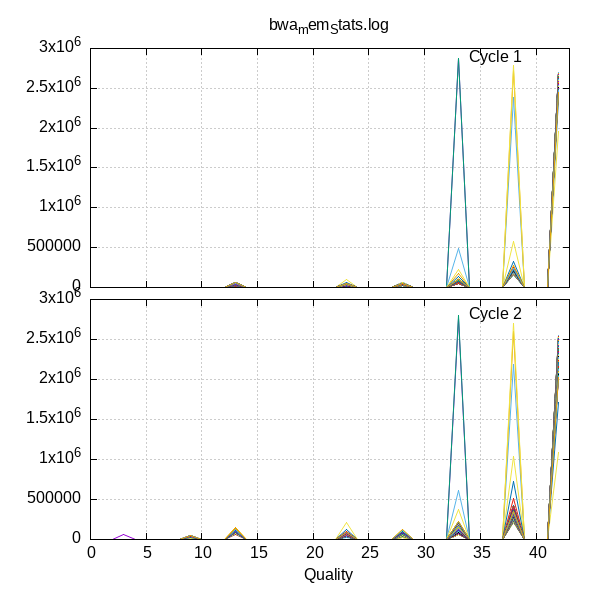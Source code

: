
            set terminal png size 600,600 truecolor
            set output "bwa_mem_Stats/bwa_mem_Stats-quals3.png"
            set grid xtics ytics y2tics back lc rgb "#cccccc"
            set multiplot
             set rmargin 0; set lmargin 0; set tmargin 0; set bmargin 0; set origin 0.15,0.52; set size 0.8,0.4
            set title "bwa_mem_Stats.log"
            set ylabel "Frequency (fwd reads)"
            set label "Cycle 1" at 33+1,2876919
            unset xlabel
            set xrange [0:43]
            set format x ""
        plot '-' using 1:2 with lines t '','-' using 1:2 with lines t '','-' using 1:2 with lines t '','-' using 1:2 with lines t '','-' using 1:2 with lines t '','-' using 1:2 with lines t '','-' using 1:2 with lines t '','-' using 1:2 with lines t '','-' using 1:2 with lines t '','-' using 1:2 with lines t '','-' using 1:2 with lines t '','-' using 1:2 with lines t '','-' using 1:2 with lines t '','-' using 1:2 with lines t '','-' using 1:2 with lines t '','-' using 1:2 with lines t '','-' using 1:2 with lines t '','-' using 1:2 with lines t '','-' using 1:2 with lines t '','-' using 1:2 with lines t '','-' using 1:2 with lines t '','-' using 1:2 with lines t '','-' using 1:2 with lines t '','-' using 1:2 with lines t '','-' using 1:2 with lines t '','-' using 1:2 with lines t '','-' using 1:2 with lines t '','-' using 1:2 with lines t '','-' using 1:2 with lines t '','-' using 1:2 with lines t '','-' using 1:2 with lines t '','-' using 1:2 with lines t '','-' using 1:2 with lines t '','-' using 1:2 with lines t '','-' using 1:2 with lines t '','-' using 1:2 with lines t '','-' using 1:2 with lines t '','-' using 1:2 with lines t '','-' using 1:2 with lines t '','-' using 1:2 with lines t '','-' using 1:2 with lines t '','-' using 1:2 with lines t '','-' using 1:2 with lines t '','-' using 1:2 with lines t '','-' using 1:2 with lines t '','-' using 1:2 with lines t '','-' using 1:2 with lines t '','-' using 1:2 with lines t '','-' using 1:2 with lines t '','-' using 1:2 with lines t '','-' using 1:2 with lines t '','-' using 1:2 with lines t '','-' using 1:2 with lines t '','-' using 1:2 with lines t '','-' using 1:2 with lines t '','-' using 1:2 with lines t '','-' using 1:2 with lines t '','-' using 1:2 with lines t '','-' using 1:2 with lines t '','-' using 1:2 with lines t '','-' using 1:2 with lines t '','-' using 1:2 with lines t '','-' using 1:2 with lines t '','-' using 1:2 with lines t '','-' using 1:2 with lines t '','-' using 1:2 with lines t '','-' using 1:2 with lines t '','-' using 1:2 with lines t '','-' using 1:2 with lines t '','-' using 1:2 with lines t '','-' using 1:2 with lines t '','-' using 1:2 with lines t '','-' using 1:2 with lines t '','-' using 1:2 with lines t '','-' using 1:2 with lines t '','-' using 1:2 with lines t '','-' using 1:2 with lines t '','-' using 1:2 with lines t '','-' using 1:2 with lines t '','-' using 1:2 with lines t '','-' using 1:2 with lines t '','-' using 1:2 with lines t '','-' using 1:2 with lines t '','-' using 1:2 with lines t '','-' using 1:2 with lines t '','-' using 1:2 with lines t '','-' using 1:2 with lines t '','-' using 1:2 with lines t '','-' using 1:2 with lines t '','-' using 1:2 with lines t '','-' using 1:2 with lines t '','-' using 1:2 with lines t '','-' using 1:2 with lines t '','-' using 1:2 with lines t '','-' using 1:2 with lines t '','-' using 1:2 with lines t '','-' using 1:2 with lines t '','-' using 1:2 with lines t '','-' using 1:2 with lines t '','-' using 1:2 with lines t '','-' using 1:2 with lines t ''
1	0
2	0
3	0
4	0
5	0
6	0
7	0
8	0
9	0
10	0
11	0
12	0
13	40362
14	0
15	0
16	0
17	0
18	0
19	0
20	0
21	0
22	0
23	0
24	0
25	0
26	0
27	0
28	64838
29	0
30	0
31	0
32	0
33	2876919
34	0
35	0
36	0
37	0
38	2
39	0
40	0
41	0
42	0
end
1	0
2	0
3	5190
4	0
5	0
6	0
7	0
8	0
9	0
10	0
11	0
12	0
13	39357
14	0
15	0
16	0
17	0
18	0
19	0
20	0
21	0
22	0
23	0
24	0
25	0
26	0
27	0
28	65501
29	0
30	0
31	0
32	0
33	2872057
34	0
35	0
36	0
37	0
38	16
39	0
40	0
41	0
42	0
end
1	0
2	0
3	0
4	0
5	0
6	0
7	0
8	0
9	0
10	0
11	0
12	0
13	40295
14	0
15	0
16	0
17	0
18	0
19	0
20	0
21	0
22	0
23	19
24	0
25	0
26	0
27	0
28	68480
29	0
30	0
31	0
32	0
33	484991
34	0
35	0
36	0
37	0
38	2388336
39	0
40	0
41	0
42	0
end
1	0
2	0
3	0
4	0
5	0
6	0
7	0
8	0
9	0
10	0
11	0
12	0
13	30676
14	0
15	0
16	0
17	0
18	0
19	0
20	0
21	0
22	0
23	2610
24	0
25	0
26	0
27	0
28	51675
29	0
30	0
31	0
32	0
33	173907
34	0
35	0
36	0
37	0
38	2723253
39	0
40	0
41	0
42	0
end
1	0
2	0
3	0
4	0
5	0
6	0
7	0
8	0
9	0
10	0
11	0
12	0
13	27201
14	0
15	0
16	0
17	0
18	0
19	0
20	0
21	0
22	0
23	7853
24	0
25	0
26	0
27	0
28	40035
29	0
30	0
31	0
32	0
33	117767
34	0
35	0
36	0
37	0
38	2789265
39	0
40	0
41	0
42	0
end
1	0
2	0
3	0
4	0
5	0
6	0
7	0
8	0
9	0
10	0
11	0
12	0
13	19671
14	0
15	0
16	0
17	0
18	0
19	0
20	0
21	0
22	0
23	8241
24	0
25	0
26	0
27	0
28	30803
29	0
30	0
31	0
32	0
33	97341
34	0
35	0
36	0
37	0
38	237594
39	0
40	0
41	0
42	2588471
end
1	0
2	0
3	0
4	0
5	0
6	0
7	0
8	0
9	0
10	0
11	0
12	0
13	18008
14	0
15	0
16	0
17	0
18	0
19	0
20	0
21	0
22	0
23	12981
24	0
25	0
26	0
27	0
28	26803
29	0
30	0
31	0
32	0
33	79305
34	0
35	0
36	0
37	0
38	194889
39	0
40	0
41	0
42	2650135
end
1	0
2	0
3	0
4	0
5	0
6	0
7	0
8	0
9	0
10	0
11	0
12	0
13	19073
14	0
15	0
16	0
17	0
18	0
19	0
20	0
21	0
22	0
23	10209
24	0
25	0
26	0
27	0
28	26859
29	0
30	0
31	0
32	0
33	77992
34	0
35	0
36	0
37	0
38	187911
39	0
40	0
41	0
42	2660077
end
1	0
2	0
3	0
4	0
5	0
6	0
7	0
8	0
9	0
10	0
11	0
12	0
13	16513
14	0
15	0
16	0
17	0
18	0
19	0
20	0
21	0
22	0
23	17695
24	0
25	0
26	0
27	0
28	24966
29	0
30	0
31	0
32	0
33	67657
34	0
35	0
36	0
37	0
38	174651
39	0
40	0
41	0
42	2680639
end
1	0
2	0
3	0
4	0
5	0
6	0
7	0
8	0
9	0
10	0
11	0
12	0
13	15716
14	0
15	0
16	0
17	0
18	0
19	0
20	0
21	0
22	0
23	16598
24	0
25	0
26	0
27	0
28	24174
29	0
30	0
31	0
32	0
33	63115
34	0
35	0
36	0
37	0
38	168412
39	0
40	0
41	0
42	2694106
end
1	0
2	0
3	0
4	0
5	0
6	0
7	0
8	0
9	0
10	0
11	0
12	0
13	14918
14	0
15	0
16	0
17	0
18	0
19	0
20	0
21	0
22	0
23	16345
24	0
25	0
26	0
27	0
28	23748
29	0
30	0
31	0
32	0
33	62625
34	0
35	0
36	0
37	0
38	162975
39	0
40	0
41	0
42	2701510
end
1	0
2	0
3	0
4	0
5	0
6	0
7	0
8	0
9	0
10	0
11	0
12	0
13	16585
14	0
15	0
16	0
17	0
18	0
19	0
20	0
21	0
22	0
23	17262
24	0
25	0
26	0
27	0
28	25889
29	0
30	0
31	0
32	0
33	64327
34	0
35	0
36	0
37	0
38	168362
39	0
40	0
41	0
42	2689696
end
1	0
2	0
3	0
4	0
5	0
6	0
7	0
8	0
9	0
10	0
11	0
12	0
13	16100
14	0
15	0
16	0
17	0
18	0
19	0
20	0
21	0
22	0
23	17707
24	0
25	0
26	0
27	0
28	27602
29	0
30	0
31	0
32	0
33	62249
34	0
35	0
36	0
37	0
38	167351
39	0
40	0
41	0
42	2691112
end
1	0
2	0
3	0
4	0
5	0
6	0
7	0
8	0
9	0
10	0
11	0
12	0
13	16669
14	0
15	0
16	0
17	0
18	0
19	0
20	0
21	0
22	0
23	18587
24	0
25	0
26	0
27	0
28	31371
29	0
30	0
31	0
32	0
33	59826
34	0
35	0
36	0
37	0
38	168788
39	0
40	0
41	0
42	2686880
end
1	0
2	0
3	0
4	0
5	0
6	0
7	0
8	0
9	0
10	0
11	0
12	0
13	16679
14	0
15	0
16	0
17	0
18	0
19	0
20	0
21	0
22	0
23	19355
24	0
25	0
26	0
27	0
28	35257
29	0
30	0
31	0
32	0
33	56053
34	0
35	0
36	0
37	0
38	169750
39	0
40	0
41	0
42	2685027
end
1	0
2	0
3	0
4	0
5	0
6	0
7	0
8	0
9	0
10	0
11	0
12	0
13	16966
14	0
15	0
16	0
17	0
18	0
19	0
20	0
21	0
22	0
23	20014
24	0
25	0
26	0
27	0
28	36699
29	0
30	0
31	0
32	0
33	55093
34	0
35	0
36	0
37	0
38	171166
39	0
40	0
41	0
42	2682183
end
1	0
2	0
3	0
4	0
5	0
6	0
7	0
8	0
9	0
10	0
11	0
12	0
13	16631
14	0
15	0
16	0
17	0
18	0
19	0
20	0
21	0
22	0
23	19239
24	0
25	0
26	0
27	0
28	37162
29	0
30	0
31	0
32	0
33	53679
34	0
35	0
36	0
37	0
38	171139
39	0
40	0
41	0
42	2684271
end
1	0
2	0
3	63
4	0
5	0
6	0
7	0
8	0
9	0
10	0
11	0
12	0
13	17192
14	0
15	0
16	0
17	0
18	0
19	0
20	0
21	0
22	0
23	19688
24	0
25	0
26	0
27	0
28	37323
29	0
30	0
31	0
32	0
33	53322
34	0
35	0
36	0
37	0
38	170550
39	0
40	0
41	0
42	2683983
end
1	0
2	0
3	0
4	0
5	0
6	0
7	0
8	0
9	0
10	0
11	0
12	0
13	16843
14	0
15	0
16	0
17	0
18	0
19	0
20	0
21	0
22	0
23	19735
24	0
25	0
26	0
27	0
28	37312
29	0
30	0
31	0
32	0
33	53947
34	0
35	0
36	0
37	0
38	171741
39	0
40	0
41	0
42	2682543
end
1	0
2	0
3	0
4	0
5	0
6	0
7	0
8	0
9	0
10	0
11	0
12	0
13	17156
14	0
15	0
16	0
17	0
18	0
19	0
20	0
21	0
22	0
23	19785
24	0
25	0
26	0
27	0
28	37025
29	0
30	0
31	0
32	0
33	53584
34	0
35	0
36	0
37	0
38	171259
39	0
40	0
41	0
42	2683312
end
1	0
2	0
3	174
4	0
5	0
6	0
7	0
8	0
9	0
10	0
11	0
12	0
13	18551
14	0
15	0
16	0
17	0
18	0
19	0
20	0
21	0
22	0
23	20816
24	0
25	0
26	0
27	0
28	38887
29	0
30	0
31	0
32	0
33	55454
34	0
35	0
36	0
37	0
38	174651
39	0
40	0
41	0
42	2673588
end
1	0
2	0
3	0
4	0
5	0
6	0
7	0
8	0
9	0
10	0
11	0
12	0
13	17791
14	0
15	0
16	0
17	0
18	0
19	0
20	0
21	0
22	0
23	20453
24	0
25	0
26	0
27	0
28	37756
29	0
30	0
31	0
32	0
33	54344
34	0
35	0
36	0
37	0
38	174819
39	0
40	0
41	0
42	2676958
end
1	0
2	0
3	0
4	0
5	0
6	0
7	0
8	0
9	0
10	0
11	0
12	0
13	18258
14	0
15	0
16	0
17	0
18	0
19	0
20	0
21	0
22	0
23	20551
24	0
25	0
26	0
27	0
28	38256
29	0
30	0
31	0
32	0
33	55123
34	0
35	0
36	0
37	0
38	175268
39	0
40	0
41	0
42	2674665
end
1	0
2	0
3	0
4	0
5	0
6	0
7	0
8	0
9	0
10	0
11	0
12	0
13	19464
14	0
15	0
16	0
17	0
18	0
19	0
20	0
21	0
22	0
23	21214
24	0
25	0
26	0
27	0
28	39113
29	0
30	0
31	0
32	0
33	55922
34	0
35	0
36	0
37	0
38	177481
39	0
40	0
41	0
42	2668927
end
1	0
2	0
3	0
4	0
5	0
6	0
7	0
8	0
9	0
10	0
11	0
12	0
13	19312
14	0
15	0
16	0
17	0
18	0
19	0
20	0
21	0
22	0
23	21005
24	0
25	0
26	0
27	0
28	39498
29	0
30	0
31	0
32	0
33	55934
34	0
35	0
36	0
37	0
38	177820
39	0
40	0
41	0
42	2668552
end
1	0
2	0
3	0
4	0
5	0
6	0
7	0
8	0
9	0
10	0
11	0
12	0
13	25744
14	0
15	0
16	0
17	0
18	0
19	0
20	0
21	0
22	0
23	21071
24	0
25	0
26	0
27	0
28	38746
29	0
30	0
31	0
32	0
33	55406
34	0
35	0
36	0
37	0
38	176853
39	0
40	0
41	0
42	2664301
end
1	0
2	0
3	0
4	0
5	0
6	0
7	0
8	0
9	0
10	0
11	0
12	0
13	27184
14	0
15	0
16	0
17	0
18	0
19	0
20	0
21	0
22	0
23	22220
24	0
25	0
26	0
27	0
28	39304
29	0
30	0
31	0
32	0
33	55104
34	0
35	0
36	0
37	0
38	177057
39	0
40	0
41	0
42	2661252
end
1	0
2	0
3	0
4	0
5	0
6	0
7	0
8	0
9	0
10	0
11	0
12	0
13	27116
14	0
15	0
16	0
17	0
18	0
19	0
20	0
21	0
22	0
23	22727
24	0
25	0
26	0
27	0
28	39830
29	0
30	0
31	0
32	0
33	55594
34	0
35	0
36	0
37	0
38	178586
39	0
40	0
41	0
42	2658268
end
1	0
2	0
3	0
4	0
5	0
6	0
7	0
8	0
9	0
10	0
11	0
12	0
13	28085
14	0
15	0
16	0
17	0
18	0
19	0
20	0
21	0
22	0
23	22852
24	0
25	0
26	0
27	0
28	39784
29	0
30	0
31	0
32	0
33	55471
34	0
35	0
36	0
37	0
38	179294
39	0
40	0
41	0
42	2656635
end
1	0
2	0
3	0
4	0
5	0
6	0
7	0
8	0
9	0
10	0
11	0
12	0
13	29164
14	0
15	0
16	0
17	0
18	0
19	0
20	0
21	0
22	0
23	23786
24	0
25	0
26	0
27	0
28	41000
29	0
30	0
31	0
32	0
33	56425
34	0
35	0
36	0
37	0
38	182414
39	0
40	0
41	0
42	2649332
end
1	0
2	0
3	0
4	0
5	0
6	0
7	0
8	0
9	0
10	0
11	0
12	0
13	28942
14	0
15	0
16	0
17	0
18	0
19	0
20	0
21	0
22	0
23	23782
24	0
25	0
26	0
27	0
28	40542
29	0
30	0
31	0
32	0
33	56293
34	0
35	0
36	0
37	0
38	181642
39	0
40	0
41	0
42	2650920
end
1	0
2	0
3	0
4	0
5	0
6	0
7	0
8	0
9	0
10	0
11	0
12	0
13	31579
14	0
15	0
16	0
17	0
18	0
19	0
20	0
21	0
22	0
23	24342
24	0
25	0
26	0
27	0
28	41476
29	0
30	0
31	0
32	0
33	57068
34	0
35	0
36	0
37	0
38	183195
39	0
40	0
41	0
42	2644461
end
1	0
2	0
3	0
4	0
5	0
6	0
7	0
8	0
9	0
10	0
11	0
12	0
13	31022
14	0
15	0
16	0
17	0
18	0
19	0
20	0
21	0
22	0
23	24802
24	0
25	0
26	0
27	0
28	41964
29	0
30	0
31	0
32	0
33	57611
34	0
35	0
36	0
37	0
38	185465
39	0
40	0
41	0
42	2641257
end
1	0
2	0
3	0
4	0
5	0
6	0
7	0
8	0
9	0
10	0
11	0
12	0
13	30498
14	0
15	0
16	0
17	0
18	0
19	0
20	0
21	0
22	0
23	23965
24	0
25	0
26	0
27	0
28	41885
29	0
30	0
31	0
32	0
33	56997
34	0
35	0
36	0
37	0
38	184713
39	0
40	0
41	0
42	2644063
end
1	0
2	0
3	0
4	0
5	0
6	0
7	0
8	0
9	0
10	0
11	0
12	0
13	31574
14	0
15	0
16	0
17	0
18	0
19	0
20	0
21	0
22	0
23	24800
24	0
25	0
26	0
27	0
28	42218
29	0
30	0
31	0
32	0
33	57679
34	0
35	0
36	0
37	0
38	185378
39	0
40	0
41	0
42	2640472
end
1	0
2	0
3	0
4	0
5	0
6	0
7	0
8	0
9	0
10	0
11	0
12	0
13	32285
14	0
15	0
16	0
17	0
18	0
19	0
20	0
21	0
22	0
23	24878
24	0
25	0
26	0
27	0
28	42521
29	0
30	0
31	0
32	0
33	58116
34	0
35	0
36	0
37	0
38	187353
39	0
40	0
41	0
42	2636968
end
1	0
2	0
3	0
4	0
5	0
6	0
7	0
8	0
9	0
10	0
11	0
12	0
13	32344
14	0
15	0
16	0
17	0
18	0
19	0
20	0
21	0
22	0
23	25080
24	0
25	0
26	0
27	0
28	42669
29	0
30	0
31	0
32	0
33	57644
34	0
35	0
36	0
37	0
38	186669
39	0
40	0
41	0
42	2637715
end
1	0
2	0
3	0
4	0
5	0
6	0
7	0
8	0
9	0
10	0
11	0
12	0
13	33640
14	0
15	0
16	0
17	0
18	0
19	0
20	0
21	0
22	0
23	25410
24	0
25	0
26	0
27	0
28	43103
29	0
30	0
31	0
32	0
33	57533
34	0
35	0
36	0
37	0
38	188269
39	0
40	0
41	0
42	2634166
end
1	0
2	0
3	0
4	0
5	0
6	0
7	0
8	0
9	0
10	0
11	0
12	0
13	33965
14	0
15	0
16	0
17	0
18	0
19	0
20	0
21	0
22	0
23	26032
24	0
25	0
26	0
27	0
28	43977
29	0
30	0
31	0
32	0
33	58107
34	0
35	0
36	0
37	0
38	190108
39	0
40	0
41	0
42	2629932
end
1	0
2	0
3	0
4	0
5	0
6	0
7	0
8	0
9	0
10	0
11	0
12	0
13	34327
14	0
15	0
16	0
17	0
18	0
19	0
20	0
21	0
22	0
23	26262
24	0
25	0
26	0
27	0
28	43815
29	0
30	0
31	0
32	0
33	58125
34	0
35	0
36	0
37	0
38	190165
39	0
40	0
41	0
42	2629427
end
1	0
2	0
3	0
4	0
5	0
6	0
7	0
8	0
9	0
10	0
11	0
12	0
13	35051
14	0
15	0
16	0
17	0
18	0
19	0
20	0
21	0
22	0
23	26283
24	0
25	0
26	0
27	0
28	44430
29	0
30	0
31	0
32	0
33	58181
34	0
35	0
36	0
37	0
38	190776
39	0
40	0
41	0
42	2627400
end
1	0
2	0
3	0
4	0
5	0
6	0
7	0
8	0
9	0
10	0
11	0
12	0
13	36168
14	0
15	0
16	0
17	0
18	0
19	0
20	0
21	0
22	0
23	26742
24	0
25	0
26	0
27	0
28	45209
29	0
30	0
31	0
32	0
33	58874
34	0
35	0
36	0
37	0
38	193586
39	0
40	0
41	0
42	2621542
end
1	0
2	0
3	0
4	0
5	0
6	0
7	0
8	0
9	0
10	0
11	0
12	0
13	35576
14	0
15	0
16	0
17	0
18	0
19	0
20	0
21	0
22	0
23	26844
24	0
25	0
26	0
27	0
28	45277
29	0
30	0
31	0
32	0
33	58571
34	0
35	0
36	0
37	0
38	194031
39	0
40	0
41	0
42	2621822
end
1	0
2	0
3	112
4	0
5	0
6	0
7	0
8	0
9	0
10	0
11	0
12	0
13	36305
14	0
15	0
16	0
17	0
18	0
19	0
20	0
21	0
22	0
23	26763
24	0
25	0
26	0
27	0
28	45450
29	0
30	0
31	0
32	0
33	59189
34	0
35	0
36	0
37	0
38	192998
39	0
40	0
41	0
42	2621304
end
1	0
2	0
3	0
4	0
5	0
6	0
7	0
8	0
9	0
10	0
11	0
12	0
13	36242
14	0
15	0
16	0
17	0
18	0
19	0
20	0
21	0
22	0
23	27041
24	0
25	0
26	0
27	0
28	45443
29	0
30	0
31	0
32	0
33	62049
34	0
35	0
36	0
37	0
38	190683
39	0
40	0
41	0
42	2620663
end
1	0
2	0
3	0
4	0
5	0
6	0
7	0
8	0
9	0
10	0
11	0
12	0
13	37132
14	0
15	0
16	0
17	0
18	0
19	0
20	0
21	0
22	0
23	27172
24	0
25	0
26	0
27	0
28	45802
29	0
30	0
31	0
32	0
33	67109
34	0
35	0
36	0
37	0
38	187142
39	0
40	0
41	0
42	2617764
end
1	0
2	0
3	0
4	0
5	0
6	0
7	0
8	0
9	0
10	0
11	0
12	0
13	38214
14	0
15	0
16	0
17	0
18	0
19	0
20	0
21	0
22	0
23	27420
24	0
25	0
26	0
27	0
28	46321
29	0
30	0
31	0
32	0
33	68081
34	0
35	0
36	0
37	0
38	188577
39	0
40	0
41	0
42	2613508
end
1	0
2	0
3	0
4	0
5	0
6	0
7	0
8	0
9	0
10	0
11	0
12	0
13	38123
14	0
15	0
16	0
17	0
18	0
19	0
20	0
21	0
22	0
23	27684
24	0
25	0
26	0
27	0
28	46457
29	0
30	0
31	0
32	0
33	69274
34	0
35	0
36	0
37	0
38	188790
39	0
40	0
41	0
42	2611793
end
1	0
2	0
3	0
4	0
5	0
6	0
7	0
8	0
9	0
10	0
11	0
12	0
13	39092
14	0
15	0
16	0
17	0
18	0
19	0
20	0
21	0
22	0
23	28084
24	0
25	0
26	0
27	0
28	46779
29	0
30	0
31	0
32	0
33	70475
34	0
35	0
36	0
37	0
38	190251
39	0
40	0
41	0
42	2607440
end
1	0
2	0
3	0
4	0
5	0
6	0
7	0
8	0
9	0
10	0
11	0
12	0
13	38819
14	0
15	0
16	0
17	0
18	0
19	0
20	0
21	0
22	0
23	27871
24	0
25	0
26	0
27	0
28	46974
29	0
30	0
31	0
32	0
33	70307
34	0
35	0
36	0
37	0
38	189113
39	0
40	0
41	0
42	2609037
end
1	0
2	0
3	0
4	0
5	0
6	0
7	0
8	0
9	0
10	0
11	0
12	0
13	40410
14	0
15	0
16	0
17	0
18	0
19	0
20	0
21	0
22	0
23	28264
24	0
25	0
26	0
27	0
28	47306
29	0
30	0
31	0
32	0
33	70755
34	0
35	0
36	0
37	0
38	190782
39	0
40	0
41	0
42	2604604
end
1	0
2	0
3	0
4	0
5	0
6	0
7	0
8	0
9	0
10	0
11	0
12	0
13	40550
14	0
15	0
16	0
17	0
18	0
19	0
20	0
21	0
22	0
23	28996
24	0
25	0
26	0
27	0
28	47324
29	0
30	0
31	0
32	0
33	70837
34	0
35	0
36	0
37	0
38	191411
39	0
40	0
41	0
42	2603003
end
1	0
2	0
3	0
4	0
5	0
6	0
7	0
8	0
9	0
10	0
11	0
12	0
13	41680
14	0
15	0
16	0
17	0
18	0
19	0
20	0
21	0
22	0
23	28858
24	0
25	0
26	0
27	0
28	48045
29	0
30	0
31	0
32	0
33	71485
34	0
35	0
36	0
37	0
38	193209
39	0
40	0
41	0
42	2598844
end
1	0
2	0
3	719
4	0
5	0
6	0
7	0
8	0
9	0
10	0
11	0
12	0
13	44081
14	0
15	0
16	0
17	0
18	0
19	0
20	0
21	0
22	0
23	30397
24	0
25	0
26	0
27	0
28	50011
29	0
30	0
31	0
32	0
33	73668
34	0
35	0
36	0
37	0
38	198246
39	0
40	0
41	0
42	2584999
end
1	0
2	0
3	0
4	0
5	0
6	0
7	0
8	0
9	0
10	0
11	0
12	0
13	43198
14	0
15	0
16	0
17	0
18	0
19	0
20	0
21	0
22	0
23	30499
24	0
25	0
26	0
27	0
28	49822
29	0
30	0
31	0
32	0
33	73588
34	0
35	0
36	0
37	0
38	198601
39	0
40	0
41	0
42	2586413
end
1	0
2	0
3	0
4	0
5	0
6	0
7	0
8	0
9	0
10	0
11	0
12	0
13	43716
14	0
15	0
16	0
17	0
18	0
19	0
20	0
21	0
22	0
23	30150
24	0
25	0
26	0
27	0
28	49904
29	0
30	0
31	0
32	0
33	74023
34	0
35	0
36	0
37	0
38	198945
39	0
40	0
41	0
42	2585383
end
1	0
2	0
3	0
4	0
5	0
6	0
7	0
8	0
9	0
10	0
11	0
12	0
13	43553
14	0
15	0
16	0
17	0
18	0
19	0
20	0
21	0
22	0
23	30210
24	0
25	0
26	0
27	0
28	49326
29	0
30	0
31	0
32	0
33	77231
34	0
35	0
36	0
37	0
38	194700
39	0
40	0
41	0
42	2587101
end
1	0
2	0
3	19
4	0
5	0
6	0
7	0
8	0
9	0
10	0
11	0
12	0
13	46537
14	0
15	0
16	0
17	0
18	0
19	0
20	0
21	0
22	0
23	31538
24	0
25	0
26	0
27	0
28	50857
29	0
30	0
31	0
32	0
33	80389
34	0
35	0
36	0
37	0
38	197467
39	0
40	0
41	0
42	2575314
end
1	0
2	0
3	0
4	0
5	0
6	0
7	0
8	0
9	0
10	0
11	0
12	0
13	46107
14	0
15	0
16	0
17	0
18	0
19	0
20	0
21	0
22	0
23	31749
24	0
25	0
26	0
27	0
28	50696
29	0
30	0
31	0
32	0
33	82699
34	0
35	0
36	0
37	0
38	194457
39	0
40	0
41	0
42	2576413
end
1	0
2	0
3	0
4	0
5	0
6	0
7	0
8	0
9	0
10	0
11	0
12	0
13	46392
14	0
15	0
16	0
17	0
18	0
19	0
20	0
21	0
22	0
23	31520
24	0
25	0
26	0
27	0
28	50808
29	0
30	0
31	0
32	0
33	82927
34	0
35	0
36	0
37	0
38	195221
39	0
40	0
41	0
42	2575253
end
1	0
2	0
3	161
4	0
5	0
6	0
7	0
8	0
9	0
10	0
11	0
12	0
13	49890
14	0
15	0
16	0
17	0
18	0
19	0
20	0
21	0
22	0
23	32833
24	0
25	0
26	0
27	0
28	52751
29	0
30	0
31	0
32	0
33	85955
34	0
35	0
36	0
37	0
38	200917
39	0
40	0
41	0
42	2559614
end
1	0
2	0
3	0
4	0
5	0
6	0
7	0
8	0
9	0
10	0
11	0
12	0
13	48833
14	0
15	0
16	0
17	0
18	0
19	0
20	0
21	0
22	0
23	32927
24	0
25	0
26	0
27	0
28	52708
29	0
30	0
31	0
32	0
33	85230
34	0
35	0
36	0
37	0
38	200691
39	0
40	0
41	0
42	2561732
end
1	0
2	0
3	0
4	0
5	0
6	0
7	0
8	0
9	0
10	0
11	0
12	0
13	49106
14	0
15	0
16	0
17	0
18	0
19	0
20	0
21	0
22	0
23	32749
24	0
25	0
26	0
27	0
28	53032
29	0
30	0
31	0
32	0
33	85539
34	0
35	0
36	0
37	0
38	200676
39	0
40	0
41	0
42	2561019
end
1	0
2	0
3	0
4	0
5	0
6	0
7	0
8	0
9	0
10	0
11	0
12	0
13	51507
14	0
15	0
16	0
17	0
18	0
19	0
20	0
21	0
22	0
23	33627
24	0
25	0
26	0
27	0
28	53789
29	0
30	0
31	0
32	0
33	87014
34	0
35	0
36	0
37	0
38	204971
39	0
40	0
41	0
42	2551213
end
1	0
2	0
3	0
4	0
5	0
6	0
7	0
8	0
9	0
10	0
11	0
12	0
13	49979
14	0
15	0
16	0
17	0
18	0
19	0
20	0
21	0
22	0
23	33371
24	0
25	0
26	0
27	0
28	53657
29	0
30	0
31	0
32	0
33	87159
34	0
35	0
36	0
37	0
38	204520
39	0
40	0
41	0
42	2553435
end
1	0
2	0
3	0
4	0
5	0
6	0
7	0
8	0
9	0
10	0
11	0
12	0
13	52147
14	0
15	0
16	0
17	0
18	0
19	0
20	0
21	0
22	0
23	34731
24	0
25	0
26	0
27	0
28	54169
29	0
30	0
31	0
32	0
33	87706
34	0
35	0
36	0
37	0
38	208562
39	0
40	0
41	0
42	2544806
end
1	0
2	0
3	0
4	0
5	0
6	0
7	0
8	0
9	0
10	0
11	0
12	0
13	52083
14	0
15	0
16	0
17	0
18	0
19	0
20	0
21	0
22	0
23	35068
24	0
25	0
26	0
27	0
28	54042
29	0
30	0
31	0
32	0
33	88431
34	0
35	0
36	0
37	0
38	207737
39	0
40	0
41	0
42	2544760
end
1	0
2	0
3	0
4	0
5	0
6	0
7	0
8	0
9	0
10	0
11	0
12	0
13	54522
14	0
15	0
16	0
17	0
18	0
19	0
20	0
21	0
22	0
23	37688
24	0
25	0
26	0
27	0
28	53111
29	0
30	0
31	0
32	0
33	88942
34	0
35	0
36	0
37	0
38	210234
39	0
40	0
41	0
42	2537624
end
1	0
2	0
3	0
4	0
5	0
6	0
7	0
8	0
9	0
10	0
11	0
12	0
13	53887
14	0
15	0
16	0
17	0
18	0
19	0
20	0
21	0
22	0
23	42158
24	0
25	0
26	0
27	0
28	49000
29	0
30	0
31	0
32	0
33	89684
34	0
35	0
36	0
37	0
38	212242
39	0
40	0
41	0
42	2535150
end
1	0
2	0
3	129
4	0
5	0
6	0
7	0
8	0
9	0
10	0
11	0
12	0
13	54396
14	0
15	0
16	0
17	0
18	0
19	0
20	0
21	0
22	0
23	44359
24	0
25	0
26	0
27	0
28	46321
29	0
30	0
31	0
32	0
33	89633
34	0
35	0
36	0
37	0
38	211436
39	0
40	0
41	0
42	2535847
end
1	0
2	0
3	0
4	0
5	0
6	0
7	0
8	0
9	0
10	0
11	0
12	0
13	54645
14	0
15	0
16	0
17	0
18	0
19	0
20	0
21	0
22	0
23	45155
24	0
25	0
26	0
27	0
28	46291
29	0
30	0
31	0
32	0
33	90184
34	0
35	0
36	0
37	0
38	213863
39	0
40	0
41	0
42	2531983
end
1	0
2	0
3	0
4	0
5	0
6	0
7	0
8	0
9	0
10	0
11	0
12	0
13	57152
14	0
15	0
16	0
17	0
18	0
19	0
20	0
21	0
22	0
23	46422
24	0
25	0
26	0
27	0
28	47822
29	0
30	0
31	0
32	0
33	91689
34	0
35	0
36	0
37	0
38	220845
39	0
40	0
41	0
42	2518191
end
1	0
2	0
3	0
4	0
5	0
6	0
7	0
8	0
9	0
10	0
11	0
12	0
13	58442
14	0
15	0
16	0
17	0
18	0
19	0
20	0
21	0
22	0
23	47623
24	0
25	0
26	0
27	0
28	48349
29	0
30	0
31	0
32	0
33	93503
34	0
35	0
36	0
37	0
38	225631
39	0
40	0
41	0
42	2508573
end
1	0
2	0
3	0
4	0
5	0
6	0
7	0
8	0
9	0
10	0
11	0
12	0
13	58739
14	0
15	0
16	0
17	0
18	0
19	0
20	0
21	0
22	0
23	48028
24	0
25	0
26	0
27	0
28	48020
29	0
30	0
31	0
32	0
33	93071
34	0
35	0
36	0
37	0
38	224149
39	0
40	0
41	0
42	2510114
end
1	0
2	0
3	0
4	0
5	0
6	0
7	0
8	0
9	0
10	0
11	0
12	0
13	57681
14	0
15	0
16	0
17	0
18	0
19	0
20	0
21	0
22	0
23	47757
24	0
25	0
26	0
27	0
28	48065
29	0
30	0
31	0
32	0
33	93442
34	0
35	0
36	0
37	0
38	222357
39	0
40	0
41	0
42	2512819
end
1	0
2	0
3	0
4	0
5	0
6	0
7	0
8	0
9	0
10	0
11	0
12	0
13	61077
14	0
15	0
16	0
17	0
18	0
19	0
20	0
21	0
22	0
23	49390
24	0
25	0
26	0
27	0
28	48661
29	0
30	0
31	0
32	0
33	94915
34	0
35	0
36	0
37	0
38	226129
39	0
40	0
41	0
42	2501949
end
1	0
2	0
3	0
4	0
5	0
6	0
7	0
8	0
9	0
10	0
11	0
12	0
13	56217
14	0
15	0
16	0
17	0
18	0
19	0
20	0
21	0
22	0
23	94821
24	0
25	0
26	0
27	0
28	64746
29	0
30	0
31	0
32	0
33	227125
34	0
35	0
36	0
37	0
38	582054
39	0
40	0
41	0
42	1957158
end
1	0
2	0
3	0
4	0
5	0
6	0
7	0
8	0
9	0
10	0
11	0
12	0
13	53948
14	0
15	0
16	0
17	0
18	0
19	0
20	0
21	0
22	0
23	60780
24	0
25	0
26	0
27	0
28	50162
29	0
30	0
31	0
32	0
33	132080
34	0
35	0
36	0
37	0
38	321773
39	0
40	0
41	0
42	2363378
end
1	0
2	0
3	0
4	0
5	0
6	0
7	0
8	0
9	0
10	0
11	0
12	0
13	52246
14	0
15	0
16	0
17	0
18	0
19	0
20	0
21	0
22	0
23	49417
24	0
25	0
26	0
27	0
28	46333
29	0
30	0
31	0
32	0
33	103833
34	0
35	0
36	0
37	0
38	245377
39	0
40	0
41	0
42	2484915
end
1	0
2	0
3	0
4	0
5	0
6	0
7	0
8	0
9	0
10	0
11	0
12	0
13	50514
14	0
15	0
16	0
17	0
18	0
19	0
20	0
21	0
22	0
23	45419
24	0
25	0
26	0
27	0
28	44138
29	0
30	0
31	0
32	0
33	93517
34	0
35	0
36	0
37	0
38	219347
39	0
40	0
41	0
42	2529186
end
1	0
2	0
3	264
4	0
5	0
6	0
7	0
8	0
9	0
10	0
11	0
12	0
13	51147
14	0
15	0
16	0
17	0
18	0
19	0
20	0
21	0
22	0
23	44311
24	0
25	0
26	0
27	0
28	43824
29	0
30	0
31	0
32	0
33	87997
34	0
35	0
36	0
37	0
38	206782
39	0
40	0
41	0
42	2547796
end
1	0
2	0
3	0
4	0
5	0
6	0
7	0
8	0
9	0
10	0
11	0
12	0
13	50445
14	0
15	0
16	0
17	0
18	0
19	0
20	0
21	0
22	0
23	43218
24	0
25	0
26	0
27	0
28	42704
29	0
30	0
31	0
32	0
33	85880
34	0
35	0
36	0
37	0
38	201897
39	0
40	0
41	0
42	2557977
end
1	0
2	0
3	0
4	0
5	0
6	0
7	0
8	0
9	0
10	0
11	0
12	0
13	49808
14	0
15	0
16	0
17	0
18	0
19	0
20	0
21	0
22	0
23	42538
24	0
25	0
26	0
27	0
28	42318
29	0
30	0
31	0
32	0
33	83938
34	0
35	0
36	0
37	0
38	197890
39	0
40	0
41	0
42	2565629
end
1	0
2	0
3	0
4	0
5	0
6	0
7	0
8	0
9	0
10	0
11	0
12	0
13	52706
14	0
15	0
16	0
17	0
18	0
19	0
20	0
21	0
22	0
23	43452
24	0
25	0
26	0
27	0
28	43413
29	0
30	0
31	0
32	0
33	84827
34	0
35	0
36	0
37	0
38	199307
39	0
40	0
41	0
42	2558416
end
1	0
2	0
3	0
4	0
5	0
6	0
7	0
8	0
9	0
10	0
11	0
12	0
13	51949
14	0
15	0
16	0
17	0
18	0
19	0
20	0
21	0
22	0
23	44120
24	0
25	0
26	0
27	0
28	43576
29	0
30	0
31	0
32	0
33	85845
34	0
35	0
36	0
37	0
38	202297
39	0
40	0
41	0
42	2554334
end
1	0
2	0
3	9
4	0
5	0
6	0
7	0
8	0
9	0
10	0
11	0
12	0
13	53995
14	0
15	0
16	0
17	0
18	0
19	0
20	0
21	0
22	0
23	44587
24	0
25	0
26	0
27	0
28	44452
29	0
30	0
31	0
32	0
33	87302
34	0
35	0
36	0
37	0
38	202235
39	0
40	0
41	0
42	2549541
end
1	0
2	0
3	0
4	0
5	0
6	0
7	0
8	0
9	0
10	0
11	0
12	0
13	52539
14	0
15	0
16	0
17	0
18	0
19	0
20	0
21	0
22	0
23	43943
24	0
25	0
26	0
27	0
28	43328
29	0
30	0
31	0
32	0
33	90568
34	0
35	0
36	0
37	0
38	196188
39	0
40	0
41	0
42	2555555
end
1	0
2	0
3	0
4	0
5	0
6	0
7	0
8	0
9	0
10	0
11	0
12	0
13	53974
14	0
15	0
16	0
17	0
18	0
19	0
20	0
21	0
22	0
23	44355
24	0
25	0
26	0
27	0
28	44085
29	0
30	0
31	0
32	0
33	91133
34	0
35	0
36	0
37	0
38	196873
39	0
40	0
41	0
42	2551701
end
1	0
2	0
3	0
4	0
5	0
6	0
7	0
8	0
9	0
10	0
11	0
12	0
13	55076
14	0
15	0
16	0
17	0
18	0
19	0
20	0
21	0
22	0
23	44751
24	0
25	0
26	0
27	0
28	44433
29	0
30	0
31	0
32	0
33	92163
34	0
35	0
36	0
37	0
38	200136
39	0
40	0
41	0
42	2545562
end
1	0
2	0
3	0
4	0
5	0
6	0
7	0
8	0
9	0
10	0
11	0
12	0
13	57536
14	0
15	0
16	0
17	0
18	0
19	0
20	0
21	0
22	0
23	46102
24	0
25	0
26	0
27	0
28	45570
29	0
30	0
31	0
32	0
33	93598
34	0
35	0
36	0
37	0
38	204976
39	0
40	0
41	0
42	2534339
end
1	0
2	0
3	0
4	0
5	0
6	0
7	0
8	0
9	0
10	0
11	0
12	0
13	56392
14	0
15	0
16	0
17	0
18	0
19	0
20	0
21	0
22	0
23	46517
24	0
25	0
26	0
27	0
28	45529
29	0
30	0
31	0
32	0
33	94773
34	0
35	0
36	0
37	0
38	205008
39	0
40	0
41	0
42	2533902
end
1	0
2	0
3	556
4	0
5	0
6	0
7	0
8	0
9	0
10	0
11	0
12	0
13	59306
14	0
15	0
16	0
17	0
18	0
19	0
20	0
21	0
22	0
23	47651
24	0
25	0
26	0
27	0
28	46870
29	0
30	0
31	0
32	0
33	95355
34	0
35	0
36	0
37	0
38	210861
39	0
40	0
41	0
42	2521522
end
1	0
2	0
3	0
4	0
5	0
6	0
7	0
8	0
9	0
10	0
11	0
12	0
13	59002
14	0
15	0
16	0
17	0
18	0
19	0
20	0
21	0
22	0
23	47906
24	0
25	0
26	0
27	0
28	47026
29	0
30	0
31	0
32	0
33	96833
34	0
35	0
36	0
37	0
38	212934
39	0
40	0
41	0
42	2518420
end
1	0
2	0
3	0
4	0
5	0
6	0
7	0
8	0
9	0
10	0
11	0
12	0
13	61091
14	0
15	0
16	0
17	0
18	0
19	0
20	0
21	0
22	0
23	49138
24	0
25	0
26	0
27	0
28	47709
29	0
30	0
31	0
32	0
33	96747
34	0
35	0
36	0
37	0
38	212831
39	0
40	0
41	0
42	2514605
end
1	0
2	0
3	0
4	0
5	0
6	0
7	0
8	0
9	0
10	0
11	0
12	0
13	59869
14	0
15	0
16	0
17	0
18	0
19	0
20	0
21	0
22	0
23	49108
24	0
25	0
26	0
27	0
28	48406
29	0
30	0
31	0
32	0
33	97308
34	0
35	0
36	0
37	0
38	211913
39	0
40	0
41	0
42	2515517
end
1	0
2	0
3	36
4	0
5	0
6	0
7	0
8	0
9	0
10	0
11	0
12	0
13	62031
14	0
15	0
16	0
17	0
18	0
19	0
20	0
21	0
22	0
23	49667
24	0
25	0
26	0
27	0
28	49359
29	0
30	0
31	0
32	0
33	97559
34	0
35	0
36	0
37	0
38	213083
39	0
40	0
41	0
42	2510386
end
1	0
2	0
3	0
4	0
5	0
6	0
7	0
8	0
9	0
10	0
11	0
12	0
13	61114
14	0
15	0
16	0
17	0
18	0
19	0
20	0
21	0
22	0
23	50439
24	0
25	0
26	0
27	0
28	48312
29	0
30	0
31	0
32	0
33	97479
34	0
35	0
36	0
37	0
38	223955
39	0
40	0
41	0
42	2500822
end
1	0
2	0
3	0
4	0
5	0
6	0
7	0
8	0
9	0
10	0
11	0
12	0
13	64180
14	0
15	0
16	0
17	0
18	0
19	0
20	0
21	0
22	0
23	51437
24	0
25	0
26	0
27	0
28	49667
29	0
30	0
31	0
32	0
33	99292
34	0
35	0
36	0
37	0
38	232015
39	0
40	0
41	0
42	2485530
end
1	0
2	0
3	0
4	0
5	0
6	0
7	0
8	0
9	0
10	0
11	0
12	0
13	64283
14	0
15	0
16	0
17	0
18	0
19	0
20	0
21	0
22	0
23	52114
24	0
25	0
26	0
27	0
28	49919
29	0
30	0
31	0
32	0
33	100767
34	0
35	0
36	0
37	0
38	236522
39	0
40	0
41	0
42	2478516
end
1	0
2	0
3	0
4	0
5	0
6	0
7	0
8	0
9	0
10	0
11	0
12	0
13	65173
14	0
15	0
16	0
17	0
18	0
19	0
20	0
21	0
22	0
23	54415
24	0
25	0
26	0
27	0
28	48606
29	0
30	0
31	0
32	0
33	100395
34	0
35	0
36	0
37	0
38	271243
39	0
40	0
41	0
42	2442289
end
1	0
2	0
3	0
4	0
5	0
6	0
7	0
8	0
9	0
10	0
11	0
12	0
13	0
14	0
15	0
16	0
17	0
18	0
19	0
20	0
21	0
22	0
23	0
24	0
25	0
26	0
27	0
28	0
29	0
30	0
31	0
32	0
33	0
34	0
35	0
36	0
37	0
38	0
39	0
40	0
41	0
42	0
end

                set origin 0.15,0.1
                set size 0.8,0.4
                unset title
                unset format
                set xtics
                set xlabel "Quality"
                unset label
                set label "Cycle 2" at 33+1,2805966
                set ylabel "Frequency (rev reads)"
            plot '-' using 1:2 with lines t '','-' using 1:2 with lines t '','-' using 1:2 with lines t '','-' using 1:2 with lines t '','-' using 1:2 with lines t '','-' using 1:2 with lines t '','-' using 1:2 with lines t '','-' using 1:2 with lines t '','-' using 1:2 with lines t '','-' using 1:2 with lines t '','-' using 1:2 with lines t '','-' using 1:2 with lines t '','-' using 1:2 with lines t '','-' using 1:2 with lines t '','-' using 1:2 with lines t '','-' using 1:2 with lines t '','-' using 1:2 with lines t '','-' using 1:2 with lines t '','-' using 1:2 with lines t '','-' using 1:2 with lines t '','-' using 1:2 with lines t '','-' using 1:2 with lines t '','-' using 1:2 with lines t '','-' using 1:2 with lines t '','-' using 1:2 with lines t '','-' using 1:2 with lines t '','-' using 1:2 with lines t '','-' using 1:2 with lines t '','-' using 1:2 with lines t '','-' using 1:2 with lines t '','-' using 1:2 with lines t '','-' using 1:2 with lines t '','-' using 1:2 with lines t '','-' using 1:2 with lines t '','-' using 1:2 with lines t '','-' using 1:2 with lines t '','-' using 1:2 with lines t '','-' using 1:2 with lines t '','-' using 1:2 with lines t '','-' using 1:2 with lines t '','-' using 1:2 with lines t '','-' using 1:2 with lines t '','-' using 1:2 with lines t '','-' using 1:2 with lines t '','-' using 1:2 with lines t '','-' using 1:2 with lines t '','-' using 1:2 with lines t '','-' using 1:2 with lines t '','-' using 1:2 with lines t '','-' using 1:2 with lines t '','-' using 1:2 with lines t '','-' using 1:2 with lines t '','-' using 1:2 with lines t '','-' using 1:2 with lines t '','-' using 1:2 with lines t '','-' using 1:2 with lines t '','-' using 1:2 with lines t '','-' using 1:2 with lines t '','-' using 1:2 with lines t '','-' using 1:2 with lines t '','-' using 1:2 with lines t '','-' using 1:2 with lines t '','-' using 1:2 with lines t '','-' using 1:2 with lines t '','-' using 1:2 with lines t '','-' using 1:2 with lines t '','-' using 1:2 with lines t '','-' using 1:2 with lines t '','-' using 1:2 with lines t '','-' using 1:2 with lines t '','-' using 1:2 with lines t '','-' using 1:2 with lines t '','-' using 1:2 with lines t '','-' using 1:2 with lines t '','-' using 1:2 with lines t '','-' using 1:2 with lines t '','-' using 1:2 with lines t '','-' using 1:2 with lines t '','-' using 1:2 with lines t '','-' using 1:2 with lines t '','-' using 1:2 with lines t '','-' using 1:2 with lines t '','-' using 1:2 with lines t '','-' using 1:2 with lines t '','-' using 1:2 with lines t '','-' using 1:2 with lines t '','-' using 1:2 with lines t '','-' using 1:2 with lines t '','-' using 1:2 with lines t '','-' using 1:2 with lines t '','-' using 1:2 with lines t '','-' using 1:2 with lines t '','-' using 1:2 with lines t '','-' using 1:2 with lines t '','-' using 1:2 with lines t '','-' using 1:2 with lines t '','-' using 1:2 with lines t '','-' using 1:2 with lines t '','-' using 1:2 with lines t '','-' using 1:2 with lines t '','-' using 1:2 with lines t ''
1	0
2	0
3	58401
4	0
5	0
6	0
7	0
8	0
9	0
10	0
11	0
12	0
13	82751
14	0
15	0
16	0
17	0
18	0
19	0
20	0
21	0
22	0
23	1
24	0
25	0
26	0
27	0
28	79381
29	0
30	0
31	0
32	0
33	2761584
34	0
35	0
36	0
37	0
38	2
39	0
40	0
41	0
42	1
end
1	0
2	0
3	0
4	0
5	0
6	0
7	0
8	0
9	0
10	0
11	0
12	0
13	92465
14	0
15	0
16	0
17	0
18	0
19	0
20	0
21	0
22	0
23	0
24	0
25	0
26	0
27	0
28	83665
29	0
30	0
31	0
32	0
33	2805966
34	0
35	0
36	0
37	0
38	25
39	0
40	0
41	0
42	0
end
1	0
2	0
3	0
4	0
5	0
6	0
7	0
8	0
9	0
10	0
11	0
12	0
13	95198
14	0
15	0
16	0
17	0
18	0
19	0
20	0
21	0
22	0
23	24093
24	0
25	0
26	0
27	0
28	62726
29	0
30	0
31	0
32	0
33	610408
34	0
35	0
36	0
37	0
38	2189696
39	0
40	0
41	0
42	0
end
1	0
2	0
3	0
4	0
5	0
6	0
7	0
8	0
9	0
10	0
11	0
12	0
13	80518
14	0
15	0
16	0
17	0
18	0
19	0
20	0
21	0
22	0
23	49495
24	0
25	0
26	0
27	0
28	23229
29	0
30	0
31	0
32	0
33	230186
34	0
35	0
36	0
37	0
38	2598693
39	0
40	0
41	0
42	0
end
1	0
2	0
3	0
4	0
5	0
6	0
7	0
8	0
9	0
10	0
11	0
12	0
13	73698
14	0
15	0
16	0
17	0
18	0
19	0
20	0
21	0
22	0
23	41063
24	0
25	0
26	0
27	0
28	27844
29	0
30	0
31	0
32	0
33	136657
34	0
35	0
36	0
37	0
38	2702858
39	0
40	0
41	0
42	1
end
1	0
2	0
3	0
4	0
5	0
6	0
7	0
8	0
9	0
10	0
11	0
12	0
13	71213
14	0
15	0
16	0
17	0
18	0
19	0
20	0
21	0
22	0
23	38395
24	0
25	0
26	0
27	0
28	43430
29	0
30	0
31	0
32	0
33	98964
34	0
35	0
36	0
37	0
38	285458
39	0
40	0
41	0
42	2444661
end
1	0
2	0
3	0
4	0
5	0
6	0
7	0
8	0
9	0
10	0
11	0
12	0
13	73723
14	0
15	0
16	0
17	0
18	0
19	0
20	0
21	0
22	0
23	38719
24	0
25	0
26	0
27	0
28	51636
29	0
30	0
31	0
32	0
33	78842
34	0
35	0
36	0
37	0
38	261770
39	0
40	0
41	0
42	2477431
end
1	0
2	0
3	0
4	0
5	0
6	0
7	0
8	0
9	0
10	0
11	0
12	0
13	74028
14	0
15	0
16	0
17	0
18	0
19	0
20	0
21	0
22	0
23	37728
24	0
25	0
26	0
27	0
28	49336
29	0
30	0
31	0
32	0
33	74338
34	0
35	0
36	0
37	0
38	237686
39	0
40	0
41	0
42	2509005
end
1	0
2	0
3	0
4	0
5	0
6	0
7	0
8	0
9	0
10	0
11	0
12	0
13	73705
14	0
15	0
16	0
17	0
18	0
19	0
20	0
21	0
22	0
23	39693
24	0
25	0
26	0
27	0
28	55114
29	0
30	0
31	0
32	0
33	65331
34	0
35	0
36	0
37	0
38	231244
39	0
40	0
41	0
42	2517034
end
1	0
2	0
3	0
4	0
5	0
6	0
7	0
8	0
9	0
10	0
11	0
12	0
13	70051
14	0
15	0
16	0
17	0
18	0
19	0
20	0
21	0
22	0
23	37053
24	0
25	0
26	0
27	0
28	52611
29	0
30	0
31	0
32	0
33	62430
34	0
35	0
36	0
37	0
38	219360
39	0
40	0
41	0
42	2540616
end
1	0
2	0
3	0
4	0
5	0
6	0
7	0
8	0
9	0
10	0
11	0
12	0
13	69960
14	0
15	0
16	0
17	0
18	0
19	0
20	0
21	0
22	0
23	37445
24	0
25	0
26	0
27	0
28	51415
29	0
30	0
31	0
32	0
33	62337
34	0
35	0
36	0
37	0
38	214282
39	0
40	0
41	0
42	2546682
end
1	0
2	0
3	0
4	0
5	0
6	0
7	0
8	0
9	0
10	0
11	0
12	0
13	70863
14	0
15	0
16	0
17	0
18	0
19	0
20	0
21	0
22	0
23	40974
24	0
25	0
26	0
27	0
28	52851
29	0
30	0
31	0
32	0
33	64957
34	0
35	0
36	0
37	0
38	218850
39	0
40	0
41	0
42	2533626
end
1	0
2	0
3	0
4	0
5	0
6	0
7	0
8	0
9	0
10	0
11	0
12	0
13	72754
14	0
15	0
16	0
17	0
18	0
19	0
20	0
21	0
22	0
23	39750
24	0
25	0
26	0
27	0
28	53702
29	0
30	0
31	0
32	0
33	64808
34	0
35	0
36	0
37	0
38	216667
39	0
40	0
41	0
42	2534440
end
1	0
2	0
3	0
4	0
5	0
6	0
7	0
8	0
9	0
10	0
11	0
12	0
13	73627
14	0
15	0
16	0
17	0
18	0
19	0
20	0
21	0
22	0
23	40086
24	0
25	0
26	0
27	0
28	54730
29	0
30	0
31	0
32	0
33	65640
34	0
35	0
36	0
37	0
38	222047
39	0
40	0
41	0
42	2525991
end
1	0
2	0
3	0
4	0
5	0
6	0
7	0
8	0
9	0
10	0
11	0
12	0
13	66926
14	0
15	0
16	0
17	0
18	0
19	0
20	0
21	0
22	0
23	39946
24	0
25	0
26	0
27	0
28	53865
29	0
30	0
31	0
32	0
33	66062
34	0
35	0
36	0
37	0
38	221188
39	0
40	0
41	0
42	2534134
end
1	0
2	0
3	0
4	0
5	0
6	0
7	0
8	0
9	0
10	0
11	0
12	0
13	71562
14	0
15	0
16	0
17	0
18	0
19	0
20	0
21	0
22	0
23	39572
24	0
25	0
26	0
27	0
28	54666
29	0
30	0
31	0
32	0
33	66612
34	0
35	0
36	0
37	0
38	224722
39	0
40	0
41	0
42	2524987
end
1	0
2	0
3	0
4	0
5	0
6	0
7	0
8	0
9	0
10	0
11	0
12	0
13	71596
14	0
15	0
16	0
17	0
18	0
19	0
20	0
21	0
22	0
23	39020
24	0
25	0
26	0
27	0
28	54767
29	0
30	0
31	0
32	0
33	66099
34	0
35	0
36	0
37	0
38	223784
39	0
40	0
41	0
42	2526855
end
1	0
2	0
3	0
4	0
5	0
6	0
7	0
8	0
9	0
10	0
11	0
12	0
13	71886
14	0
15	0
16	0
17	0
18	0
19	0
20	0
21	0
22	0
23	39072
24	0
25	0
26	0
27	0
28	55179
29	0
30	0
31	0
32	0
33	66598
34	0
35	0
36	0
37	0
38	225072
39	0
40	0
41	0
42	2524314
end
1	0
2	0
3	0
4	0
5	0
6	0
7	0
8	0
9	0
10	0
11	0
12	0
13	71320
14	0
15	0
16	0
17	0
18	0
19	0
20	0
21	0
22	0
23	38292
24	0
25	0
26	0
27	0
28	54874
29	0
30	0
31	0
32	0
33	66343
34	0
35	0
36	0
37	0
38	224853
39	0
40	0
41	0
42	2526439
end
1	0
2	0
3	0
4	0
5	0
6	0
7	0
8	0
9	0
10	0
11	0
12	0
13	70511
14	0
15	0
16	0
17	0
18	0
19	0
20	0
21	0
22	0
23	38648
24	0
25	0
26	0
27	0
28	54587
29	0
30	0
31	0
32	0
33	66081
34	0
35	0
36	0
37	0
38	224639
39	0
40	0
41	0
42	2527655
end
1	0
2	0
3	0
4	0
5	0
6	0
7	0
8	0
9	0
10	0
11	0
12	0
13	71867
14	0
15	0
16	0
17	0
18	0
19	0
20	0
21	0
22	0
23	39362
24	0
25	0
26	0
27	0
28	55382
29	0
30	0
31	0
32	0
33	67599
34	0
35	0
36	0
37	0
38	228194
39	0
40	0
41	0
42	2519717
end
1	0
2	0
3	443
4	0
5	0
6	0
7	0
8	0
9	0
10	0
11	0
12	0
13	72741
14	0
15	0
16	0
17	0
18	0
19	0
20	0
21	0
22	0
23	40170
24	0
25	0
26	0
27	0
28	57100
29	0
30	0
31	0
32	0
33	68838
34	0
35	0
36	0
37	0
38	233447
39	0
40	0
41	0
42	2509382
end
1	0
2	0
3	0
4	0
5	0
6	0
7	0
8	0
9	0
10	0
11	0
12	0
13	73543
14	0
15	0
16	0
17	0
18	0
19	0
20	0
21	0
22	0
23	40367
24	0
25	0
26	0
27	0
28	57562
29	0
30	0
31	0
32	0
33	69876
34	0
35	0
36	0
37	0
38	237301
39	0
40	0
41	0
42	2503472
end
1	0
2	0
3	0
4	0
5	0
6	0
7	0
8	0
9	0
10	0
11	0
12	0
13	73365
14	0
15	0
16	0
17	0
18	0
19	0
20	0
21	0
22	0
23	41271
24	0
25	0
26	0
27	0
28	60461
29	0
30	0
31	0
32	0
33	70836
34	0
35	0
36	0
37	0
38	240277
39	0
40	0
41	0
42	2495911
end
1	0
2	0
3	0
4	0
5	0
6	0
7	0
8	0
9	0
10	0
11	0
12	0
13	74670
14	0
15	0
16	0
17	0
18	0
19	0
20	0
21	0
22	0
23	41046
24	0
25	0
26	0
27	0
28	58009
29	0
30	0
31	0
32	0
33	69705
34	0
35	0
36	0
37	0
38	239162
39	0
40	0
41	0
42	2499529
end
1	0
2	0
3	4787
4	0
5	0
6	0
7	0
8	0
9	0
10	0
11	0
12	0
13	75614
14	0
15	0
16	0
17	0
18	0
19	0
20	0
21	0
22	0
23	41617
24	0
25	0
26	0
27	0
28	58977
29	0
30	0
31	0
32	0
33	70668
34	0
35	0
36	0
37	0
38	239965
39	0
40	0
41	0
42	2490493
end
1	0
2	0
3	15
4	0
5	0
6	0
7	0
8	0
9	0
10	0
11	0
12	0
13	77342
14	0
15	0
16	0
17	0
18	0
19	0
20	0
21	0
22	0
23	42084
24	0
25	0
26	0
27	0
28	60891
29	0
30	0
31	0
32	0
33	72087
34	0
35	0
36	0
37	0
38	245529
39	0
40	0
41	0
42	2484173
end
1	0
2	0
3	0
4	0
5	0
6	0
7	0
8	0
9	0
10	0
11	0
12	0
13	72517
14	0
15	0
16	0
17	0
18	0
19	0
20	0
21	0
22	0
23	41937
24	0
25	0
26	0
27	0
28	62434
29	0
30	0
31	0
32	0
33	71738
34	0
35	0
36	0
37	0
38	249533
39	0
40	0
41	0
42	2483962
end
1	0
2	0
3	0
4	0
5	0
6	0
7	0
8	0
9	0
10	0
11	0
12	0
13	77512
14	0
15	0
16	0
17	0
18	0
19	0
20	0
21	0
22	0
23	42870
24	0
25	0
26	0
27	0
28	61412
29	0
30	0
31	0
32	0
33	73178
34	0
35	0
36	0
37	0
38	247158
39	0
40	0
41	0
42	2479991
end
1	0
2	0
3	1035
4	0
5	0
6	0
7	0
8	0
9	0
10	0
11	0
12	0
13	76851
14	0
15	0
16	0
17	0
18	0
19	0
20	0
21	0
22	0
23	43421
24	0
25	0
26	0
27	0
28	63385
29	0
30	0
31	0
32	0
33	74622
34	0
35	0
36	0
37	0
38	251258
39	0
40	0
41	0
42	2471549
end
1	0
2	0
3	0
4	0
5	0
6	0
7	0
8	0
9	0
10	0
11	0
12	0
13	76873
14	0
15	0
16	0
17	0
18	0
19	0
20	0
21	0
22	0
23	43732
24	0
25	0
26	0
27	0
28	64046
29	0
30	0
31	0
32	0
33	75667
34	0
35	0
36	0
37	0
38	255179
39	0
40	0
41	0
42	2466624
end
1	0
2	0
3	1414
4	0
5	0
6	0
7	0
8	0
9	0
10	0
11	0
12	0
13	77144
14	0
15	0
16	0
17	0
18	0
19	0
20	0
21	0
22	0
23	43684
24	0
25	0
26	0
27	0
28	64057
29	0
30	0
31	0
32	0
33	76910
34	0
35	0
36	0
37	0
38	257681
39	0
40	0
41	0
42	2461231
end
1	0
2	0
3	2042
4	0
5	0
6	0
7	0
8	0
9	0
10	0
11	0
12	0
13	77276
14	0
15	0
16	0
17	0
18	0
19	0
20	0
21	0
22	0
23	43842
24	0
25	0
26	0
27	0
28	64409
29	0
30	0
31	0
32	0
33	79092
34	0
35	0
36	0
37	0
38	256618
39	0
40	0
41	0
42	2458842
end
1	0
2	0
3	0
4	0
5	0
6	0
7	0
8	0
9	0
10	0
11	0
12	0
13	76510
14	0
15	0
16	0
17	0
18	0
19	0
20	0
21	0
22	0
23	43663
24	0
25	0
26	0
27	0
28	63263
29	0
30	0
31	0
32	0
33	82398
34	0
35	0
36	0
37	0
38	251332
39	0
40	0
41	0
42	2464955
end
1	0
2	0
3	2254
4	0
5	0
6	0
7	0
8	0
9	0
10	0
11	0
12	0
13	77473
14	0
15	0
16	0
17	0
18	0
19	0
20	0
21	0
22	0
23	43744
24	0
25	0
26	0
27	0
28	63657
29	0
30	0
31	0
32	0
33	83754
34	0
35	0
36	0
37	0
38	249985
39	0
40	0
41	0
42	2461254
end
1	0
2	0
3	572
4	0
5	0
6	0
7	0
8	0
9	0
10	0
11	0
12	0
13	82764
14	0
15	0
16	0
17	0
18	0
19	0
20	0
21	0
22	0
23	45713
24	0
25	0
26	0
27	0
28	66889
29	0
30	0
31	0
32	0
33	90547
34	0
35	0
36	0
37	0
38	258943
39	0
40	0
41	0
42	2436693
end
1	0
2	0
3	0
4	0
5	0
6	0
7	0
8	0
9	0
10	0
11	0
12	0
13	79778
14	0
15	0
16	0
17	0
18	0
19	0
20	0
21	0
22	0
23	45697
24	0
25	0
26	0
27	0
28	66454
29	0
30	0
31	0
32	0
33	90501
34	0
35	0
36	0
37	0
38	257400
39	0
40	0
41	0
42	2442291
end
1	0
2	0
3	814
4	0
5	0
6	0
7	0
8	0
9	0
10	0
11	0
12	0
13	83610
14	0
15	0
16	0
17	0
18	0
19	0
20	0
21	0
22	0
23	46264
24	0
25	0
26	0
27	0
28	68203
29	0
30	0
31	0
32	0
33	92837
34	0
35	0
36	0
37	0
38	265174
39	0
40	0
41	0
42	2425219
end
1	0
2	0
3	0
4	0
5	0
6	0
7	0
8	0
9	0
10	0
11	0
12	0
13	81894
14	0
15	0
16	0
17	0
18	0
19	0
20	0
21	0
22	0
23	46598
24	0
25	0
26	0
27	0
28	67324
29	0
30	0
31	0
32	0
33	92625
34	0
35	0
36	0
37	0
38	264787
39	0
40	0
41	0
42	2428893
end
1	0
2	0
3	624
4	0
5	0
6	0
7	0
8	0
9	0
10	0
11	0
12	0
13	83920
14	0
15	0
16	0
17	0
18	0
19	0
20	0
21	0
22	0
23	47144
24	0
25	0
26	0
27	0
28	68344
29	0
30	0
31	0
32	0
33	93613
34	0
35	0
36	0
37	0
38	268118
39	0
40	0
41	0
42	2420358
end
1	0
2	0
3	0
4	0
5	0
6	0
7	0
8	0
9	0
10	0
11	0
12	0
13	82425
14	0
15	0
16	0
17	0
18	0
19	0
20	0
21	0
22	0
23	47024
24	0
25	0
26	0
27	0
28	68004
29	0
30	0
31	0
32	0
33	94417
34	0
35	0
36	0
37	0
38	264645
39	0
40	0
41	0
42	2425606
end
1	0
2	0
3	842
4	0
5	0
6	0
7	0
8	0
9	0
10	0
11	0
12	0
13	86659
14	0
15	0
16	0
17	0
18	0
19	0
20	0
21	0
22	0
23	47985
24	0
25	0
26	0
27	0
28	69844
29	0
30	0
31	0
32	0
33	98079
34	0
35	0
36	0
37	0
38	268870
39	0
40	0
41	0
42	2409842
end
1	0
2	0
3	0
4	0
5	0
6	0
7	0
8	0
9	0
10	0
11	0
12	0
13	86376
14	0
15	0
16	0
17	0
18	0
19	0
20	0
21	0
22	0
23	48826
24	0
25	0
26	0
27	0
28	70945
29	0
30	0
31	0
32	0
33	99590
34	0
35	0
36	0
37	0
38	272909
39	0
40	0
41	0
42	2403475
end
1	0
2	0
3	572
4	0
5	0
6	0
7	0
8	0
9	0
10	0
11	0
12	0
13	89936
14	0
15	0
16	0
17	0
18	0
19	0
20	0
21	0
22	0
23	49715
24	0
25	0
26	0
27	0
28	72229
29	0
30	0
31	0
32	0
33	107252
34	0
35	0
36	0
37	0
38	273257
39	0
40	0
41	0
42	2389160
end
1	0
2	0
3	0
4	0
5	0
6	0
7	0
8	0
9	0
10	0
11	0
12	0
13	89588
14	0
15	0
16	0
17	0
18	0
19	0
20	0
21	0
22	0
23	50158
24	0
25	0
26	0
27	0
28	71539
29	0
30	0
31	0
32	0
33	110896
34	0
35	0
36	0
37	0
38	267627
39	0
40	0
41	0
42	2392313
end
1	0
2	0
3	272
4	0
5	0
6	0
7	0
8	0
9	0
10	0
11	0
12	0
13	91322
14	0
15	0
16	0
17	0
18	0
19	0
20	0
21	0
22	0
23	51154
24	0
25	0
26	0
27	0
28	73139
29	0
30	0
31	0
32	0
33	112867
34	0
35	0
36	0
37	0
38	270804
39	0
40	0
41	0
42	2382563
end
1	0
2	0
3	0
4	0
5	0
6	0
7	0
8	0
9	0
10	0
11	0
12	0
13	90827
14	0
15	0
16	0
17	0
18	0
19	0
20	0
21	0
22	0
23	50726
24	0
25	0
26	0
27	0
28	73255
29	0
30	0
31	0
32	0
33	112936
34	0
35	0
36	0
37	0
38	273111
39	0
40	0
41	0
42	2381266
end
1	0
2	0
3	2354
4	0
5	0
6	0
7	0
8	0
9	0
10	0
11	0
12	0
13	94066
14	0
15	0
16	0
17	0
18	0
19	0
20	0
21	0
22	0
23	51956
24	0
25	0
26	0
27	0
28	74037
29	0
30	0
31	0
32	0
33	113878
34	0
35	0
36	0
37	0
38	274436
39	0
40	0
41	0
42	2371394
end
1	0
2	0
3	0
4	0
5	0
6	0
7	0
8	0
9	0
10	0
11	0
12	0
13	92383
14	0
15	0
16	0
17	0
18	0
19	0
20	0
21	0
22	0
23	52350
24	0
25	0
26	0
27	0
28	74771
29	0
30	0
31	0
32	0
33	114765
34	0
35	0
36	0
37	0
38	275724
39	0
40	0
41	0
42	2372128
end
1	0
2	0
3	0
4	0
5	0
6	0
7	0
8	0
9	0
10	0
11	0
12	0
13	93017
14	0
15	0
16	0
17	0
18	0
19	0
20	0
21	0
22	0
23	58321
24	0
25	0
26	0
27	0
28	67475
29	0
30	0
31	0
32	0
33	114352
34	0
35	0
36	0
37	0
38	276256
39	0
40	0
41	0
42	2372700
end
1	0
2	0
3	0
4	0
5	0
6	0
7	0
8	0
9	0
10	0
11	0
12	0
13	96680
14	0
15	0
16	0
17	0
18	0
19	0
20	0
21	0
22	0
23	62265
24	0
25	0
26	0
27	0
28	67432
29	0
30	0
31	0
32	0
33	116587
34	0
35	0
36	0
37	0
38	284101
39	0
40	0
41	0
42	2355056
end
1	0
2	0
3	0
4	0
5	0
6	0
7	0
8	0
9	0
10	0
11	0
12	0
13	95780
14	0
15	0
16	0
17	0
18	0
19	0
20	0
21	0
22	0
23	62295
24	0
25	0
26	0
27	0
28	68322
29	0
30	0
31	0
32	0
33	117330
34	0
35	0
36	0
37	0
38	288016
39	0
40	0
41	0
42	2350378
end
1	0
2	0
3	0
4	0
5	0
6	0
7	0
8	0
9	0
10	0
11	0
12	0
13	98528
14	0
15	0
16	0
17	0
18	0
19	0
20	0
21	0
22	0
23	63658
24	0
25	0
26	0
27	0
28	69080
29	0
30	0
31	0
32	0
33	118985
34	0
35	0
36	0
37	0
38	289982
39	0
40	0
41	0
42	2341888
end
1	0
2	0
3	0
4	0
5	0
6	0
7	0
8	0
9	0
10	0
11	0
12	0
13	98545
14	0
15	0
16	0
17	0
18	0
19	0
20	0
21	0
22	0
23	66424
24	0
25	0
26	0
27	0
28	66024
29	0
30	0
31	0
32	0
33	117978
34	0
35	0
36	0
37	0
38	290433
39	0
40	0
41	0
42	2342717
end
1	0
2	0
3	0
4	0
5	0
6	0
7	0
8	0
9	0
10	0
11	0
12	0
13	97330
14	0
15	0
16	0
17	0
18	0
19	0
20	0
21	0
22	0
23	68069
24	0
25	0
26	0
27	0
28	62142
29	0
30	0
31	0
32	0
33	116471
34	0
35	0
36	0
37	0
38	286428
39	0
40	0
41	0
42	2351681
end
1	0
2	0
3	0
4	0
5	0
6	0
7	0
8	0
9	0
10	0
11	0
12	0
13	98231
14	0
15	0
16	0
17	0
18	0
19	0
20	0
21	0
22	0
23	68580
24	0
25	0
26	0
27	0
28	63003
29	0
30	0
31	0
32	0
33	118070
34	0
35	0
36	0
37	0
38	290567
39	0
40	0
41	0
42	2343670
end
1	0
2	0
3	0
4	0
5	0
6	0
7	0
8	0
9	0
10	0
11	0
12	0
13	101047
14	0
15	0
16	0
17	0
18	0
19	0
20	0
21	0
22	0
23	69217
24	0
25	0
26	0
27	0
28	64603
29	0
30	0
31	0
32	0
33	119328
34	0
35	0
36	0
37	0
38	294225
39	0
40	0
41	0
42	2333701
end
1	0
2	0
3	342
4	0
5	0
6	0
7	0
8	0
9	0
10	0
11	0
12	0
13	102273
14	0
15	0
16	0
17	0
18	0
19	0
20	0
21	0
22	0
23	71003
24	0
25	0
26	0
27	0
28	65063
29	0
30	0
31	0
32	0
33	121218
34	0
35	0
36	0
37	0
38	298278
39	0
40	0
41	0
42	2323944
end
1	0
2	0
3	0
4	0
5	0
6	0
7	0
8	0
9	0
10	0
11	0
12	0
13	103507
14	0
15	0
16	0
17	0
18	0
19	0
20	0
21	0
22	0
23	71846
24	0
25	0
26	0
27	0
28	65490
29	0
30	0
31	0
32	0
33	123177
34	0
35	0
36	0
37	0
38	302532
39	0
40	0
41	0
42	2315569
end
1	0
2	0
3	0
4	0
5	0
6	0
7	0
8	0
9	0
10	0
11	0
12	0
13	107359
14	0
15	0
16	0
17	0
18	0
19	0
20	0
21	0
22	0
23	74239
24	0
25	0
26	0
27	0
28	67651
29	0
30	0
31	0
32	0
33	125522
34	0
35	0
36	0
37	0
38	308054
39	0
40	0
41	0
42	2299296
end
1	0
2	0
3	0
4	0
5	0
6	0
7	0
8	0
9	0
10	0
11	0
12	0
13	107225
14	0
15	0
16	0
17	0
18	0
19	0
20	0
21	0
22	0
23	74696
24	0
25	0
26	0
27	0
28	68025
29	0
30	0
31	0
32	0
33	126956
34	0
35	0
36	0
37	0
38	309982
39	0
40	0
41	0
42	2295237
end
1	0
2	0
3	0
4	0
5	0
6	0
7	0
8	0
9	0
10	0
11	0
12	0
13	107709
14	0
15	0
16	0
17	0
18	0
19	0
20	0
21	0
22	0
23	74424
24	0
25	0
26	0
27	0
28	68254
29	0
30	0
31	0
32	0
33	127533
34	0
35	0
36	0
37	0
38	310891
39	0
40	0
41	0
42	2293310
end
1	0
2	0
3	0
4	0
5	0
6	0
7	0
8	0
9	0
10	0
11	0
12	0
13	108704
14	0
15	0
16	0
17	0
18	0
19	0
20	0
21	0
22	0
23	74761
24	0
25	0
26	0
27	0
28	68486
29	0
30	0
31	0
32	0
33	127472
34	0
35	0
36	0
37	0
38	310210
39	0
40	0
41	0
42	2292488
end
1	0
2	0
3	0
4	0
5	0
6	0
7	0
8	0
9	0
10	0
11	0
12	0
13	109847
14	0
15	0
16	0
17	0
18	0
19	0
20	0
21	0
22	0
23	75677
24	0
25	0
26	0
27	0
28	68926
29	0
30	0
31	0
32	0
33	128555
34	0
35	0
36	0
37	0
38	311570
39	0
40	0
41	0
42	2287546
end
1	0
2	0
3	0
4	0
5	0
6	0
7	0
8	0
9	0
10	0
11	0
12	0
13	112493
14	0
15	0
16	0
17	0
18	0
19	0
20	0
21	0
22	0
23	77396
24	0
25	0
26	0
27	0
28	70010
29	0
30	0
31	0
32	0
33	131554
34	0
35	0
36	0
37	0
38	321575
39	0
40	0
41	0
42	2269093
end
1	0
2	0
3	0
4	0
5	0
6	0
7	0
8	0
9	0
10	0
11	0
12	0
13	110243
14	0
15	0
16	0
17	0
18	0
19	0
20	0
21	0
22	0
23	76550
24	0
25	0
26	0
27	0
28	69160
29	0
30	0
31	0
32	0
33	130998
34	0
35	0
36	0
37	0
38	315249
39	0
40	0
41	0
42	2279921
end
1	0
2	0
3	0
4	0
5	0
6	0
7	0
8	0
9	0
10	0
11	0
12	0
13	113740
14	0
15	0
16	0
17	0
18	0
19	0
20	0
21	0
22	0
23	76839
24	0
25	0
26	0
27	0
28	69990
29	0
30	0
31	0
32	0
33	131107
34	0
35	0
36	0
37	0
38	313680
39	0
40	0
41	0
42	2276765
end
1	0
2	0
3	0
4	0
5	0
6	0
7	0
8	0
9	0
10	0
11	0
12	0
13	115957
14	0
15	0
16	0
17	0
18	0
19	0
20	0
21	0
22	0
23	79292
24	0
25	0
26	0
27	0
28	72352
29	0
30	0
31	0
32	0
33	136140
34	0
35	0
36	0
37	0
38	323984
39	0
40	0
41	0
42	2254396
end
1	0
2	0
3	0
4	0
5	0
6	0
7	0
8	0
9	0
10	0
11	0
12	0
13	116999
14	0
15	0
16	0
17	0
18	0
19	0
20	0
21	0
22	0
23	79899
24	0
25	0
26	0
27	0
28	73423
29	0
30	0
31	0
32	0
33	137465
34	0
35	0
36	0
37	0
38	326713
39	0
40	0
41	0
42	2247622
end
1	0
2	0
3	26
4	0
5	0
6	0
7	0
8	0
9	0
10	0
11	0
12	0
13	118765
14	0
15	0
16	0
17	0
18	0
19	0
20	0
21	0
22	0
23	81045
24	0
25	0
26	0
27	0
28	73763
29	0
30	0
31	0
32	0
33	141599
34	0
35	0
36	0
37	0
38	325623
39	0
40	0
41	0
42	2241300
end
1	0
2	0
3	0
4	0
5	0
6	0
7	0
8	0
9	0
10	0
11	0
12	0
13	121369
14	0
15	0
16	0
17	0
18	0
19	0
20	0
21	0
22	0
23	81515
24	0
25	0
26	0
27	0
28	74286
29	0
30	0
31	0
32	0
33	144460
34	0
35	0
36	0
37	0
38	327194
39	0
40	0
41	0
42	2233297
end
1	0
2	0
3	0
4	0
5	0
6	0
7	0
8	0
9	0
10	0
11	0
12	0
13	123013
14	0
15	0
16	0
17	0
18	0
19	0
20	0
21	0
22	0
23	82823
24	0
25	0
26	0
27	0
28	75105
29	0
30	0
31	0
32	0
33	146484
34	0
35	0
36	0
37	0
38	331004
39	0
40	0
41	0
42	2223692
end
1	0
2	0
3	0
4	0
5	0
6	0
7	0
8	0
9	0
10	0
11	0
12	0
13	123893
14	0
15	0
16	0
17	0
18	0
19	0
20	0
21	0
22	0
23	84115
24	0
25	0
26	0
27	0
28	76833
29	0
30	0
31	0
32	0
33	147603
34	0
35	0
36	0
37	0
38	330520
39	0
40	0
41	0
42	2219157
end
1	0
2	0
3	0
4	0
5	0
6	0
7	0
8	0
9	0
10	0
11	0
12	0
13	126561
14	0
15	0
16	0
17	0
18	0
19	0
20	0
21	0
22	0
23	86190
24	0
25	0
26	0
27	0
28	78297
29	0
30	0
31	0
32	0
33	151983
34	0
35	0
36	0
37	0
38	340696
39	0
40	0
41	0
42	2198394
end
1	0
2	0
3	0
4	0
5	0
6	0
7	0
8	0
9	0
10	0
11	0
12	0
13	129725
14	0
15	0
16	0
17	0
18	0
19	0
20	0
21	0
22	0
23	87153
24	0
25	0
26	0
27	0
28	79091
29	0
30	0
31	0
32	0
33	153280
34	0
35	0
36	0
37	0
38	342177
39	0
40	0
41	0
42	2190695
end
1	0
2	0
3	0
4	0
5	0
6	0
7	0
8	0
9	0
10	0
11	0
12	0
13	129319
14	0
15	0
16	0
17	0
18	0
19	0
20	0
21	0
22	0
23	89345
24	0
25	0
26	0
27	0
28	79569
29	0
30	0
31	0
32	0
33	156944
34	0
35	0
36	0
37	0
38	348377
39	0
40	0
41	0
42	2178567
end
1	0
2	0
3	0
4	0
5	0
6	0
7	0
8	0
9	0
10	0
11	0
12	0
13	146561
14	0
15	0
16	0
17	0
18	0
19	0
20	0
21	0
22	0
23	206262
24	0
25	0
26	0
27	0
28	126218
29	0
30	0
31	0
32	0
33	374514
34	0
35	0
36	0
37	0
38	1043256
39	0
40	0
41	0
42	1085310
end
1	0
2	0
3	0
4	0
5	0
6	0
7	0
8	0
9	0
10	0
11	0
12	0
13	116472
14	0
15	0
16	0
17	0
18	0
19	0
20	0
21	0
22	0
23	121281
24	0
25	0
26	0
27	0
28	90667
29	0
30	0
31	0
32	0
33	215354
34	0
35	0
36	0
37	0
38	728857
39	0
40	0
41	0
42	1709490
end
1	0
2	0
3	0
4	0
5	0
6	0
7	0
8	0
9	0
10	0
11	0
12	0
13	107604
14	0
15	0
16	0
17	0
18	0
19	0
20	0
21	0
22	0
23	94464
24	0
25	0
26	0
27	0
28	76748
29	0
30	0
31	0
32	0
33	156047
34	0
35	0
36	0
37	0
38	513768
39	0
40	0
41	0
42	2033490
end
1	0
2	0
3	0
4	0
5	0
6	0
7	0
8	0
9	0
10	0
11	0
12	0
13	104404
14	0
15	0
16	0
17	0
18	0
19	0
20	0
21	0
22	0
23	82652
24	0
25	0
26	0
27	0
28	69002
29	0
30	0
31	0
32	0
33	135479
34	0
35	0
36	0
37	0
38	421193
39	0
40	0
41	0
42	2169391
end
1	0
2	0
3	0
4	0
5	0
6	0
7	0
8	0
9	0
10	0
11	0
12	0
13	104649
14	0
15	0
16	0
17	0
18	0
19	0
20	0
21	0
22	0
23	80288
24	0
25	0
26	0
27	0
28	68427
29	0
30	0
31	0
32	0
33	130593
34	0
35	0
36	0
37	0
38	396453
39	0
40	0
41	0
42	2201711
end
1	0
2	0
3	0
4	0
5	0
6	0
7	0
8	0
9	0
10	0
11	0
12	0
13	107412
14	0
15	0
16	0
17	0
18	0
19	0
20	0
21	0
22	0
23	79404
24	0
25	0
26	0
27	0
28	68522
29	0
30	0
31	0
32	0
33	127728
34	0
35	0
36	0
37	0
38	385972
39	0
40	0
41	0
42	2213083
end
1	0
2	0
3	2
4	0
5	0
6	0
7	0
8	0
9	0
10	0
11	0
12	0
13	109282
14	0
15	0
16	0
17	0
18	0
19	0
20	0
21	0
22	0
23	79819
24	0
25	0
26	0
27	0
28	69954
29	0
30	0
31	0
32	0
33	125219
34	0
35	0
36	0
37	0
38	380313
39	0
40	0
41	0
42	2217532
end
1	0
2	0
3	0
4	0
5	0
6	0
7	0
8	0
9	0
10	0
11	0
12	0
13	110179
14	0
15	0
16	0
17	0
18	0
19	0
20	0
21	0
22	0
23	77740
24	0
25	0
26	0
27	0
28	78072
29	0
30	0
31	0
32	0
33	114143
34	0
35	0
36	0
37	0
38	380399
39	0
40	0
41	0
42	2221588
end
1	0
2	0
3	63
4	0
5	0
6	0
7	0
8	0
9	0
10	0
11	0
12	0
13	116728
14	0
15	0
16	0
17	0
18	0
19	0
20	0
21	0
22	0
23	75347
24	0
25	0
26	0
27	0
28	80597
29	0
30	0
31	0
32	0
33	112861
34	0
35	0
36	0
37	0
38	385343
39	0
40	0
41	0
42	2211182
end
1	0
2	0
3	0
4	0
5	0
6	0
7	0
8	0
9	0
10	0
11	0
12	0
13	116501
14	0
15	0
16	0
17	0
18	0
19	0
20	0
21	0
22	0
23	75978
24	0
25	0
26	0
27	0
28	80875
29	0
30	0
31	0
32	0
33	113969
34	0
35	0
36	0
37	0
38	386663
39	0
40	0
41	0
42	2208135
end
1	0
2	0
3	0
4	0
5	0
6	0
7	0
8	0
9	0
10	0
11	0
12	0
13	122587
14	0
15	0
16	0
17	0
18	0
19	0
20	0
21	0
22	0
23	81646
24	0
25	0
26	0
27	0
28	86259
29	0
30	0
31	0
32	0
33	120819
34	0
35	0
36	0
37	0
38	409130
39	0
40	0
41	0
42	2161680
end
1	0
2	0
3	199
4	0
5	0
6	0
7	0
8	0
9	0
10	0
11	0
12	0
13	126935
14	0
15	0
16	0
17	0
18	0
19	0
20	0
21	0
22	0
23	85734
24	0
25	0
26	0
27	0
28	90262
29	0
30	0
31	0
32	0
33	125141
34	0
35	0
36	0
37	0
38	423758
39	0
40	0
41	0
42	2130092
end
1	0
2	0
3	0
4	0
5	0
6	0
7	0
8	0
9	0
10	0
11	0
12	0
13	133580
14	0
15	0
16	0
17	0
18	0
19	0
20	0
21	0
22	0
23	80022
24	0
25	0
26	0
27	0
28	87297
29	0
30	0
31	0
32	0
33	126070
34	0
35	0
36	0
37	0
38	430455
39	0
40	0
41	0
42	2124697
end
1	0
2	0
3	0
4	0
5	0
6	0
7	0
8	0
9	6326
10	0
11	0
12	0
13	140432
14	0
15	0
16	0
17	0
18	0
19	0
20	0
21	0
22	0
23	66069
24	0
25	0
26	0
27	0
28	81505
29	0
30	0
31	0
32	0
33	135281
34	0
35	0
36	0
37	0
38	415060
39	0
40	0
41	0
42	2137448
end
1	0
2	0
3	0
4	0
5	0
6	0
7	0
8	0
9	9405
10	0
11	0
12	0
13	142199
14	0
15	0
16	0
17	0
18	0
19	0
20	0
21	0
22	0
23	65872
24	0
25	0
26	0
27	0
28	81577
29	0
30	0
31	0
32	0
33	141648
34	0
35	0
36	0
37	0
38	413576
39	0
40	0
41	0
42	2127844
end
1	0
2	0
3	0
4	0
5	0
6	0
7	0
8	0
9	9574
10	0
11	0
12	0
13	147751
14	0
15	0
16	0
17	0
18	0
19	0
20	0
21	0
22	0
23	68518
24	0
25	0
26	0
27	0
28	85201
29	0
30	0
31	0
32	0
33	146047
34	0
35	0
36	0
37	0
38	427950
39	0
40	0
41	0
42	2097080
end
1	0
2	0
3	0
4	0
5	0
6	0
7	0
8	0
9	15780
10	0
11	0
12	0
13	143531
14	0
15	0
16	0
17	0
18	0
19	0
20	0
21	0
22	0
23	70123
24	0
25	0
26	0
27	0
28	84710
29	0
30	0
31	0
32	0
33	159051
34	0
35	0
36	0
37	0
38	424099
39	0
40	0
41	0
42	2084827
end
1	0
2	0
3	0
4	0
5	0
6	0
7	0
8	0
9	21139
10	0
11	0
12	0
13	139194
14	0
15	0
16	0
17	0
18	0
19	0
20	0
21	0
22	0
23	72176
24	0
25	0
26	0
27	0
28	84212
29	0
30	0
31	0
32	0
33	170471
34	0
35	0
36	0
37	0
38	420782
39	0
40	0
41	0
42	2074147
end
1	0
2	0
3	0
4	0
5	0
6	0
7	0
8	0
9	34278
10	0
11	0
12	0
13	131265
14	0
15	0
16	0
17	0
18	0
19	0
20	0
21	0
22	0
23	75898
24	0
25	0
26	0
27	0
28	83762
29	0
30	0
31	0
32	0
33	196375
34	0
35	0
36	0
37	0
38	407699
39	0
40	0
41	0
42	2052844
end
1	0
2	0
3	0
4	0
5	0
6	0
7	0
8	0
9	46212
10	0
11	0
12	0
13	120180
14	0
15	0
16	0
17	0
18	0
19	0
20	0
21	0
22	0
23	77620
24	0
25	0
26	0
27	0
28	86447
29	0
30	0
31	0
32	0
33	213299
34	0
35	0
36	0
37	0
38	376998
39	0
40	0
41	0
42	2061365
end
1	0
2	0
3	0
4	0
5	0
6	0
7	0
8	0
9	45517
10	0
11	0
12	0
13	123081
14	0
15	0
16	0
17	0
18	0
19	0
20	0
21	0
22	0
23	80114
24	0
25	0
26	0
27	0
28	93531
29	0
30	0
31	0
32	0
33	217510
34	0
35	0
36	0
37	0
38	370246
39	0
40	0
41	0
42	2052122
end
1	0
2	0
3	0
4	0
5	0
6	0
7	0
8	0
9	45701
10	0
11	0
12	0
13	125008
14	0
15	0
16	0
17	0
18	0
19	0
20	0
21	0
22	0
23	81755
24	0
25	0
26	0
27	0
28	100330
29	0
30	0
31	0
32	0
33	218106
34	0
35	0
36	0
37	0
38	366483
39	0
40	0
41	0
42	2044738
end
1	0
2	0
3	0
4	0
5	0
6	0
7	0
8	0
9	46494
10	0
11	0
12	0
13	128313
14	0
15	0
16	0
17	0
18	0
19	0
20	0
21	0
22	0
23	85182
24	0
25	0
26	0
27	0
28	112450
29	0
30	0
31	0
32	0
33	220202
34	0
35	0
36	0
37	0
38	353754
39	0
40	0
41	0
42	2035726
end
1	0
2	0
3	0
4	0
5	0
6	0
7	0
8	0
9	47677
10	0
11	0
12	0
13	131585
14	0
15	0
16	0
17	0
18	0
19	0
20	0
21	0
22	0
23	87522
24	0
25	0
26	0
27	0
28	119095
29	0
30	0
31	0
32	0
33	222446
34	0
35	0
36	0
37	0
38	352114
39	0
40	0
41	0
42	2021682
end
1	0
2	0
3	0
4	0
5	0
6	0
7	0
8	0
9	0
10	0
11	0
12	0
13	0
14	0
15	0
16	0
17	0
18	0
19	0
20	0
21	0
22	0
23	0
24	0
25	0
26	0
27	0
28	0
29	0
30	0
31	0
32	0
33	0
34	0
35	0
36	0
37	0
38	0
39	0
40	0
41	0
42	0
end
